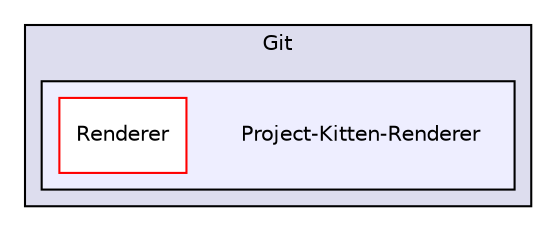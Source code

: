 digraph "C:/Users/Alexandru/Desktop/Git/Project-Kitten-Renderer" {
  compound=true
  node [ fontsize="10", fontname="Helvetica"];
  edge [ labelfontsize="10", labelfontname="Helvetica"];
  subgraph clusterdir_c1efb8f7253085a3f0772d8f98e0924f {
    graph [ bgcolor="#ddddee", pencolor="black", label="Git" fontname="Helvetica", fontsize="10", URL="dir_c1efb8f7253085a3f0772d8f98e0924f.html"]
  subgraph clusterdir_39ed2b1ca89470c942da04f624c34258 {
    graph [ bgcolor="#eeeeff", pencolor="black", label="" URL="dir_39ed2b1ca89470c942da04f624c34258.html"];
    dir_39ed2b1ca89470c942da04f624c34258 [shape=plaintext label="Project-Kitten-Renderer"];
    dir_d326cf0099d2e9dc0ae636a95340eaad [shape=box label="Renderer" color="red" fillcolor="white" style="filled" URL="dir_d326cf0099d2e9dc0ae636a95340eaad.html"];
  }
  }
}
